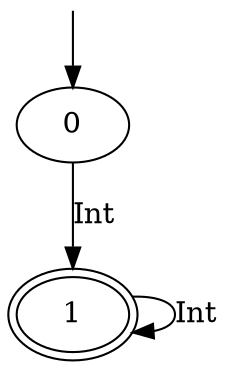 digraph automaton
{
  __INVISIBLE_NODE_0__ [label= "", shape=none,height=.0,width=.0] ;
  __INVISIBLE_NODE_0__ -> 0 ;
  1 [peripheries=2] ;
  0 -> 1 [label="Int"] ;
  1 -> 1 [label="Int"] ;
}